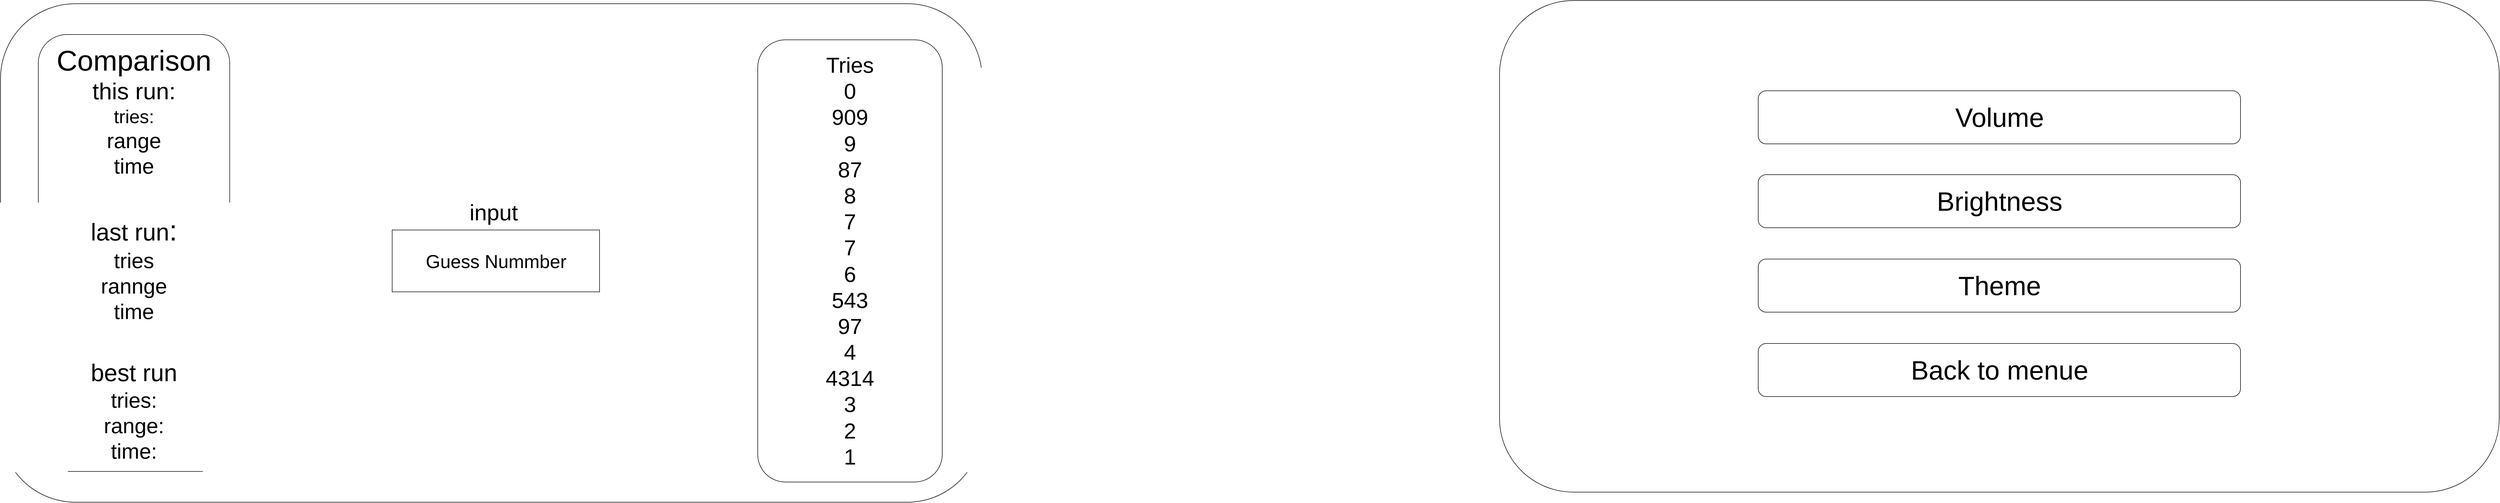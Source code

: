 <mxfile version="26.2.2">
  <diagram name="Seite-1" id="nxsizRd1DO6GKSeLVGgJ">
    <mxGraphModel dx="4456" dy="2390" grid="0" gridSize="10" guides="1" tooltips="1" connect="1" arrows="1" fold="1" page="0" pageScale="1" pageWidth="827" pageHeight="1169" math="0" shadow="0">
      <root>
        <mxCell id="0" />
        <mxCell id="1" parent="0" />
        <mxCell id="TZqhxtQeG6KvQLw0VNtS-1" value="" style="rounded=1;whiteSpace=wrap;html=1;" vertex="1" parent="1">
          <mxGeometry x="-1526" y="-700" width="1846" height="939" as="geometry" />
        </mxCell>
        <mxCell id="TZqhxtQeG6KvQLw0VNtS-4" value="&lt;font style=&quot;font-size: 41px;&quot;&gt;Tries&lt;/font&gt;&lt;div&gt;&lt;font style=&quot;font-size: 41px;&quot;&gt;0&lt;/font&gt;&lt;/div&gt;&lt;div&gt;&lt;font style=&quot;font-size: 41px;&quot;&gt;909&lt;/font&gt;&lt;/div&gt;&lt;div&gt;&lt;font style=&quot;font-size: 41px;&quot;&gt;9&lt;/font&gt;&lt;/div&gt;&lt;div&gt;&lt;font style=&quot;font-size: 41px;&quot;&gt;87&lt;/font&gt;&lt;/div&gt;&lt;div&gt;&lt;font style=&quot;font-size: 41px;&quot;&gt;8&lt;/font&gt;&lt;/div&gt;&lt;div&gt;&lt;font style=&quot;font-size: 41px;&quot;&gt;7&lt;/font&gt;&lt;/div&gt;&lt;div&gt;&lt;font style=&quot;font-size: 41px;&quot;&gt;7&lt;/font&gt;&lt;/div&gt;&lt;div&gt;&lt;font style=&quot;font-size: 41px;&quot;&gt;6&lt;/font&gt;&lt;/div&gt;&lt;div&gt;&lt;font style=&quot;font-size: 41px;&quot;&gt;543&lt;/font&gt;&lt;/div&gt;&lt;div&gt;&lt;font style=&quot;font-size: 41px;&quot;&gt;97&lt;/font&gt;&lt;/div&gt;&lt;div&gt;&lt;font style=&quot;font-size: 41px;&quot;&gt;4&lt;/font&gt;&lt;/div&gt;&lt;div&gt;&lt;font style=&quot;font-size: 41px;&quot;&gt;4314&lt;/font&gt;&lt;/div&gt;&lt;div&gt;&lt;font style=&quot;font-size: 41px;&quot;&gt;3&lt;/font&gt;&lt;/div&gt;&lt;div&gt;&lt;font style=&quot;font-size: 41px;&quot;&gt;2&lt;/font&gt;&lt;/div&gt;&lt;div&gt;&lt;font style=&quot;font-size: 41px;&quot;&gt;1&lt;/font&gt;&lt;/div&gt;" style="rounded=1;whiteSpace=wrap;html=1;" vertex="1" parent="1">
          <mxGeometry x="-102" y="-632" width="347" height="833" as="geometry" />
        </mxCell>
        <mxCell id="TZqhxtQeG6KvQLw0VNtS-5" value="&lt;font style=&quot;font-size: 54px;&quot;&gt;Comparison&lt;/font&gt;&lt;div&gt;&lt;font style=&quot;font-size: 44px;&quot;&gt;this run:&lt;/font&gt;&lt;/div&gt;&lt;div&gt;&lt;font style=&quot;font-size: 35px;&quot;&gt;tries:&lt;/font&gt;&lt;/div&gt;&lt;div&gt;&lt;font style=&quot;font-size: 40px;&quot;&gt;range&lt;/font&gt;&lt;/div&gt;&lt;div&gt;&lt;font style=&quot;font-size: 40px;&quot;&gt;time&lt;/font&gt;&lt;/div&gt;&lt;div&gt;&lt;font style=&quot;font-size: 54px;&quot;&gt;&lt;br&gt;&lt;/font&gt;&lt;/div&gt;&lt;div&gt;&lt;font style=&quot;font-size: 45px;&quot;&gt;last run&lt;/font&gt;&lt;font style=&quot;font-size: 54px;&quot;&gt;:&lt;/font&gt;&lt;/div&gt;&lt;div&gt;&lt;font style=&quot;font-size: 40px;&quot;&gt;tries&lt;/font&gt;&lt;/div&gt;&lt;div&gt;&lt;font style=&quot;font-size: 40px;&quot;&gt;rannge&lt;/font&gt;&lt;/div&gt;&lt;div&gt;&lt;font style=&quot;font-size: 40px;&quot;&gt;&lt;font style=&quot;&quot;&gt;tim&lt;/font&gt;&lt;font style=&quot;&quot;&gt;e&lt;/font&gt;&lt;/font&gt;&lt;/div&gt;&lt;div&gt;&lt;font style=&quot;font-size: 54px;&quot;&gt;&lt;br&gt;&lt;/font&gt;&lt;/div&gt;&lt;div&gt;&lt;font style=&quot;font-size: 45px;&quot;&gt;best run&lt;/font&gt;&lt;/div&gt;&lt;div&gt;&lt;font style=&quot;font-size: 40px;&quot;&gt;tri&lt;/font&gt;&lt;font style=&quot;font-size: 40px;&quot;&gt;es:&lt;/font&gt;&lt;/div&gt;&lt;div&gt;&lt;font style=&quot;font-size: 40px;&quot;&gt;range:&lt;/font&gt;&lt;/div&gt;&lt;div&gt;&lt;font style=&quot;font-size: 40px;&quot;&gt;time:&lt;/font&gt;&lt;/div&gt;" style="rounded=1;whiteSpace=wrap;html=1;" vertex="1" parent="1">
          <mxGeometry x="-1455" y="-642" width="360" height="823" as="geometry" />
        </mxCell>
        <mxCell id="TZqhxtQeG6KvQLw0VNtS-6" value="&lt;font style=&quot;font-size: 35px;&quot;&gt;Guess Nummber&lt;/font&gt;" style="rounded=0;whiteSpace=wrap;html=1;" vertex="1" parent="1">
          <mxGeometry x="-789.5" y="-273.75" width="390" height="116.5" as="geometry" />
        </mxCell>
        <mxCell id="TZqhxtQeG6KvQLw0VNtS-7" value="&lt;font style=&quot;font-size: 42px;&quot;&gt;input&lt;/font&gt;" style="text;html=1;align=center;verticalAlign=middle;whiteSpace=wrap;rounded=0;" vertex="1" parent="1">
          <mxGeometry x="-1032" y="-530" width="867" height="447" as="geometry" />
        </mxCell>
        <mxCell id="TZqhxtQeG6KvQLw0VNtS-8" value="" style="rounded=1;whiteSpace=wrap;html=1;" vertex="1" parent="1">
          <mxGeometry x="1293" y="-706" width="1880" height="926" as="geometry" />
        </mxCell>
        <mxCell id="TZqhxtQeG6KvQLw0VNtS-9" value="&lt;font style=&quot;font-size: 50px;&quot;&gt;Back to menue&lt;/font&gt;" style="rounded=1;whiteSpace=wrap;html=1;" vertex="1" parent="1">
          <mxGeometry x="1779.5" y="-60" width="907" height="100" as="geometry" />
        </mxCell>
        <mxCell id="TZqhxtQeG6KvQLw0VNtS-10" value="&lt;font style=&quot;font-size: 50px;&quot;&gt;Theme&lt;/font&gt;" style="rounded=1;whiteSpace=wrap;html=1;" vertex="1" parent="1">
          <mxGeometry x="1779.5" y="-219" width="907" height="100" as="geometry" />
        </mxCell>
        <mxCell id="TZqhxtQeG6KvQLw0VNtS-11" value="&lt;font style=&quot;font-size: 50px;&quot;&gt;Brightness&lt;/font&gt;" style="rounded=1;whiteSpace=wrap;html=1;" vertex="1" parent="1">
          <mxGeometry x="1779.5" y="-378" width="907" height="100" as="geometry" />
        </mxCell>
        <mxCell id="TZqhxtQeG6KvQLw0VNtS-12" value="&lt;font style=&quot;font-size: 50px;&quot;&gt;Volume&lt;/font&gt;" style="rounded=1;whiteSpace=wrap;html=1;" vertex="1" parent="1">
          <mxGeometry x="1779.5" y="-536" width="907" height="100" as="geometry" />
        </mxCell>
      </root>
    </mxGraphModel>
  </diagram>
</mxfile>
